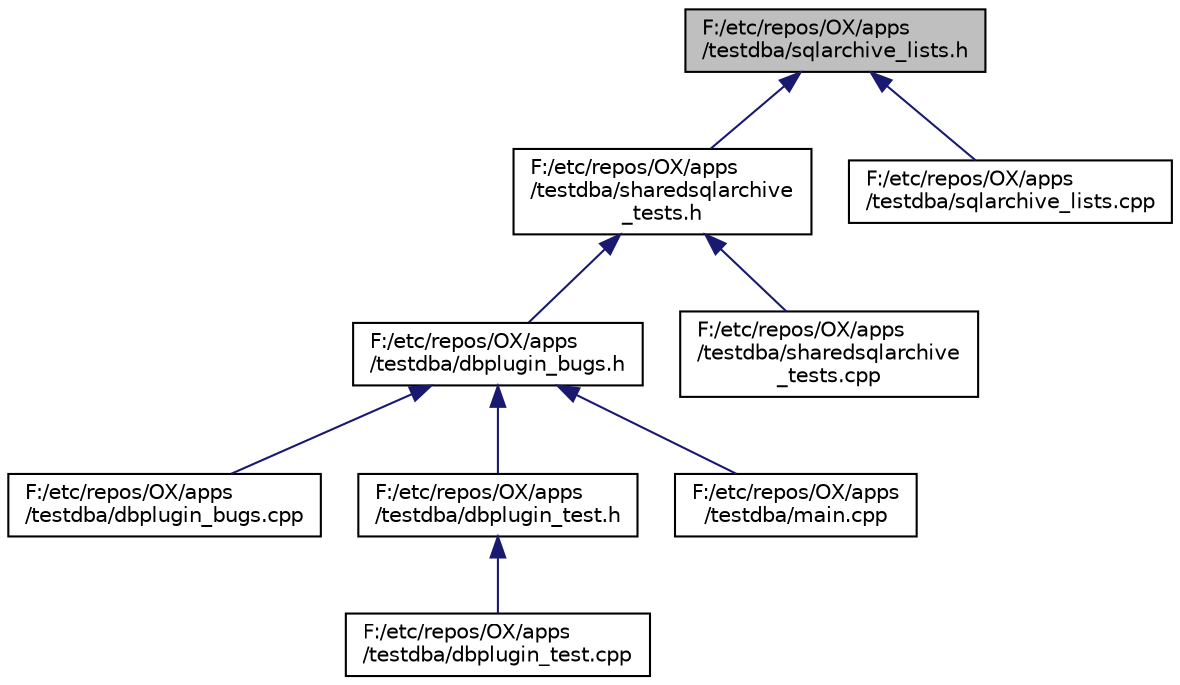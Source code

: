 digraph "F:/etc/repos/OX/apps/testdba/sqlarchive_lists.h"
{
  edge [fontname="Helvetica",fontsize="10",labelfontname="Helvetica",labelfontsize="10"];
  node [fontname="Helvetica",fontsize="10",shape=record];
  Node1 [label="F:/etc/repos/OX/apps\l/testdba/sqlarchive_lists.h",height=0.2,width=0.4,color="black", fillcolor="grey75", style="filled" fontcolor="black"];
  Node1 -> Node2 [dir="back",color="midnightblue",fontsize="10",style="solid",fontname="Helvetica"];
  Node2 [label="F:/etc/repos/OX/apps\l/testdba/sharedsqlarchive\l_tests.h",height=0.2,width=0.4,color="black", fillcolor="white", style="filled",URL="$sharedsqlarchive__tests_8h.html"];
  Node2 -> Node3 [dir="back",color="midnightblue",fontsize="10",style="solid",fontname="Helvetica"];
  Node3 [label="F:/etc/repos/OX/apps\l/testdba/dbplugin_bugs.h",height=0.2,width=0.4,color="black", fillcolor="white", style="filled",URL="$dbplugin__bugs_8h.html"];
  Node3 -> Node4 [dir="back",color="midnightblue",fontsize="10",style="solid",fontname="Helvetica"];
  Node4 [label="F:/etc/repos/OX/apps\l/testdba/dbplugin_bugs.cpp",height=0.2,width=0.4,color="black", fillcolor="white", style="filled",URL="$dbplugin__bugs_8cpp.html"];
  Node3 -> Node5 [dir="back",color="midnightblue",fontsize="10",style="solid",fontname="Helvetica"];
  Node5 [label="F:/etc/repos/OX/apps\l/testdba/dbplugin_test.h",height=0.2,width=0.4,color="black", fillcolor="white", style="filled",URL="$dbplugin__test_8h.html"];
  Node5 -> Node6 [dir="back",color="midnightblue",fontsize="10",style="solid",fontname="Helvetica"];
  Node6 [label="F:/etc/repos/OX/apps\l/testdba/dbplugin_test.cpp",height=0.2,width=0.4,color="black", fillcolor="white", style="filled",URL="$dbplugin__test_8cpp.html"];
  Node3 -> Node7 [dir="back",color="midnightblue",fontsize="10",style="solid",fontname="Helvetica"];
  Node7 [label="F:/etc/repos/OX/apps\l/testdba/main.cpp",height=0.2,width=0.4,color="black", fillcolor="white", style="filled",URL="$testdba_2main_8cpp.html"];
  Node2 -> Node8 [dir="back",color="midnightblue",fontsize="10",style="solid",fontname="Helvetica"];
  Node8 [label="F:/etc/repos/OX/apps\l/testdba/sharedsqlarchive\l_tests.cpp",height=0.2,width=0.4,color="black", fillcolor="white", style="filled",URL="$sharedsqlarchive__tests_8cpp.html"];
  Node1 -> Node9 [dir="back",color="midnightblue",fontsize="10",style="solid",fontname="Helvetica"];
  Node9 [label="F:/etc/repos/OX/apps\l/testdba/sqlarchive_lists.cpp",height=0.2,width=0.4,color="black", fillcolor="white", style="filled",URL="$sqlarchive__lists_8cpp.html"];
}
